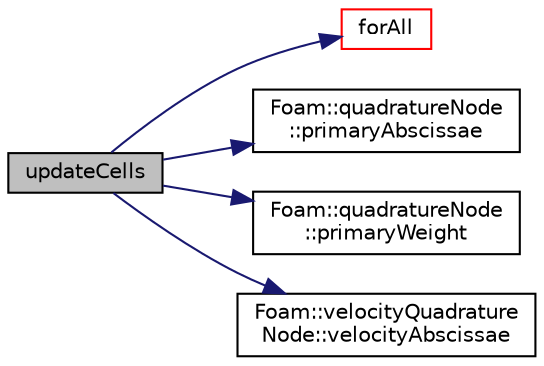 digraph "updateCells"
{
  bgcolor="transparent";
  edge [fontname="Helvetica",fontsize="10",labelfontname="Helvetica",labelfontsize="10"];
  node [fontname="Helvetica",fontsize="10",shape=record];
  rankdir="LR";
  Node31 [label="updateCells",height=0.2,width=0.4,color="black", fillcolor="grey75", style="filled", fontcolor="black"];
  Node31 -> Node32 [color="midnightblue",fontsize="10",style="solid",fontname="Helvetica"];
  Node32 [label="forAll",height=0.2,width=0.4,color="red",URL="$a01697.html#a661071c857206cff08f25e78275fc863"];
  Node31 -> Node43 [color="midnightblue",fontsize="10",style="solid",fontname="Helvetica"];
  Node43 [label="Foam::quadratureNode\l::primaryAbscissae",height=0.2,width=0.4,color="black",URL="$a02240.html#a44294a401aa4b4cd33e56b6d61967ae6",tooltip="Const access to the scalar abscissa of the node. "];
  Node31 -> Node44 [color="midnightblue",fontsize="10",style="solid",fontname="Helvetica"];
  Node44 [label="Foam::quadratureNode\l::primaryWeight",height=0.2,width=0.4,color="black",URL="$a02240.html#ae744e0be2351d524d75803ea51fe5f69",tooltip="Const access to the weight of the node. "];
  Node31 -> Node45 [color="midnightblue",fontsize="10",style="solid",fontname="Helvetica"];
  Node45 [label="Foam::velocityQuadrature\lNode::velocityAbscissae",height=0.2,width=0.4,color="black",URL="$a02248.html#af1246788ffe9fb394b0c4095f2322d42",tooltip="Const access to the velocity abscissa of the node. "];
}
